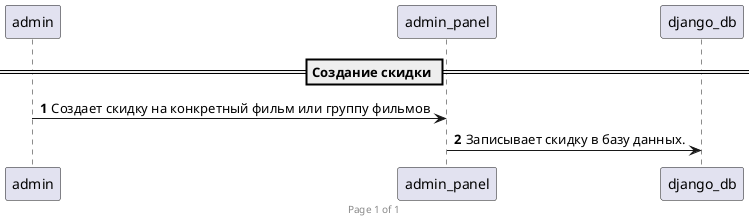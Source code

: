 @startuml
autonumber
footer Page %page% of %lastpage%
participant admin
participant admin_panel
participant django_db


== Создание скидки ==
admin->admin_panel: Создает скидку на конкретный фильм или группу фильмов
admin_panel->django_db: Записывает скидку в базу данных.


@enduml
